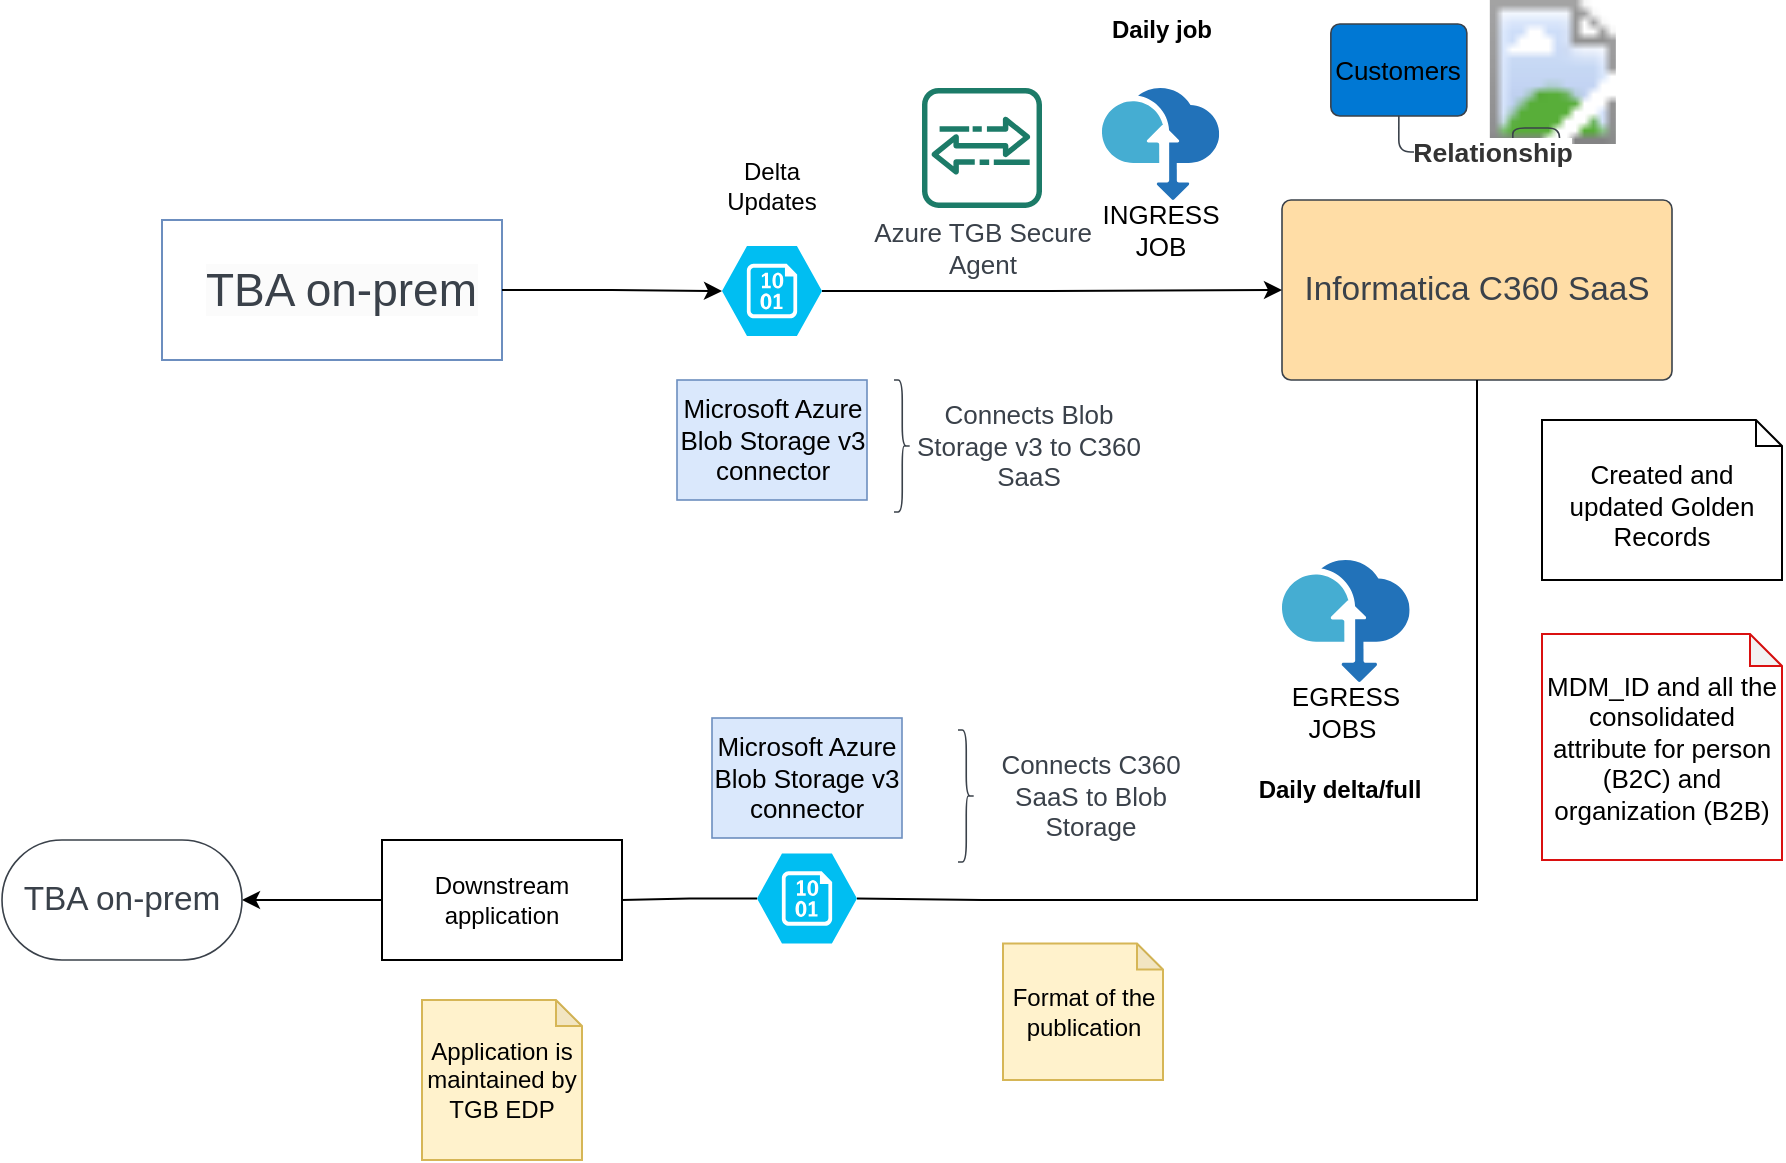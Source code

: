 <mxfile version="24.5.5" type="github" pages="2">
  <diagram name="option-1" id="xIKOyrkWzy8Dl_fA8WEf">
    <mxGraphModel dx="1050" dy="661" grid="1" gridSize="10" guides="1" tooltips="1" connect="1" arrows="1" fold="1" page="1" pageScale="1" pageWidth="1100" pageHeight="850" math="0" shadow="0">
      <root>
        <mxCell id="0" />
        <mxCell id="1" parent="0" />
        <mxCell id="UTLVXiV4EajCc-Q2aEKk-1" value="" style="rounded=0;whiteSpace=wrap;html=1;fillColor=default;strokeColor=#6c8ebf;" vertex="1" parent="1">
          <mxGeometry x="140" y="140" width="170" height="70" as="geometry" />
        </mxCell>
        <mxCell id="UTLVXiV4EajCc-Q2aEKk-2" style="edgeStyle=orthogonalEdgeStyle;rounded=0;orthogonalLoop=1;jettySize=auto;html=1;startArrow=none;" edge="1" parent="1" source="UTLVXiV4EajCc-Q2aEKk-36" target="UTLVXiV4EajCc-Q2aEKk-12">
          <mxGeometry relative="1" as="geometry">
            <Array as="points" />
          </mxGeometry>
        </mxCell>
        <mxCell id="UTLVXiV4EajCc-Q2aEKk-3" value="Informatica C360 SaaS" style="html=1;overflow=block;blockSpacing=1;whiteSpace=wrap;fontSize=16.7;fontColor=#3a414a;spacing=9;strokeColor=#3a414a;strokeOpacity=100;fillOpacity=100;rounded=1;absoluteArcSize=1;arcSize=9;fillColor=#ffdda6;strokeWidth=0.8;lucidId=FAfvqJk8E.Ea;" vertex="1" parent="1">
          <mxGeometry x="700" y="130" width="195" height="90" as="geometry" />
        </mxCell>
        <mxCell id="UTLVXiV4EajCc-Q2aEKk-10" value="" style="html=1;overflow=block;blockSpacing=1;whiteSpace=wrap;shape=mxgraph.aws4.agent2;labelPosition=center;verticalLabelPosition=bottom;align=center;verticalAlign=top;pointerEvents=1;fontSize=15;fontColor=#3a414a;spacing=0;strokeColor=#3a414a;strokeOpacity=100;rounded=1;absoluteArcSize=1;arcSize=9;fillColor=#1c7b68;strokeWidth=0.8;lucidId=bUlvb7MhZSi5;" vertex="1" parent="1">
          <mxGeometry x="520" y="74" width="60" height="60" as="geometry" />
        </mxCell>
        <mxCell id="UTLVXiV4EajCc-Q2aEKk-11" value="INGRESS JOB" style="overflow=block;blockSpacing=1;whiteSpace=wrap;aspect=fixed;html=1;points=[];align=center;verticalAlign=top;image;image=img/lib/mscae/Data_Box.svg;fontSize=13;spacing=0;strokeColor=#3a414a;strokeOpacity=100;rounded=1;absoluteArcSize=1;arcSize=9;fillColor=#45ADD2;strokeWidth=0.8;lucidId=rtmv1XBsKIsu;" vertex="1" parent="1">
          <mxGeometry x="610" y="74" width="58.6" height="56" as="geometry" />
        </mxCell>
        <mxCell id="UTLVXiV4EajCc-Q2aEKk-12" value="TBA on-prem" style="html=1;overflow=block;blockSpacing=1;whiteSpace=wrap;rounded=1;arcSize=50;fontSize=16.7;fontColor=#3a414a;spacing=3.8;strokeColor=#3a414a;strokeOpacity=100;fillOpacity=100;fillColor=default;strokeWidth=0.8;lucidId=_zfvtoaLD8R3;" vertex="1" parent="1">
          <mxGeometry x="60" y="450" width="120" height="60" as="geometry" />
        </mxCell>
        <mxCell id="UTLVXiV4EajCc-Q2aEKk-13" value="EGRESS JOBS&amp;nbsp;" style="overflow=block;blockSpacing=1;whiteSpace=wrap;aspect=fixed;html=1;points=[];align=center;verticalAlign=top;image;image=img/lib/mscae/Data_Box.svg;fontSize=13;spacing=0;strokeColor=#3a414a;strokeOpacity=100;rounded=1;absoluteArcSize=1;arcSize=9;fillColor=#45ADD2;strokeWidth=0.8;lucidId=rtmv1XBsKIsu;" vertex="1" parent="1">
          <mxGeometry x="700" y="310" width="63.84" height="61" as="geometry" />
        </mxCell>
        <mxCell id="UTLVXiV4EajCc-Q2aEKk-14" value="Created and updated Golden Records" style="shape=note2;boundedLbl=1;whiteSpace=wrap;html=1;size=13;verticalAlign=top;align=center;fontSize=13;" vertex="1" parent="1">
          <mxGeometry x="830" y="240" width="120" height="80" as="geometry" />
        </mxCell>
        <mxCell id="UTLVXiV4EajCc-Q2aEKk-15" value="MDM_ID and all the consolidated attribute for person (B2C) and organization (B2B)" style="shape=note;whiteSpace=wrap;html=1;backgroundOutline=1;darkOpacity=0.05;strokeColor=#da1010;fontSize=13;size=16;" vertex="1" parent="1">
          <mxGeometry x="830" y="347" width="120" height="113" as="geometry" />
        </mxCell>
        <mxCell id="UTLVXiV4EajCc-Q2aEKk-16" value="Customers" style="html=1;overflow=block;blockSpacing=1;whiteSpace=wrap;fontSize=13;spacing=0;strokeColor=#3a414a;strokeOpacity=100;rounded=1;absoluteArcSize=1;arcSize=9;fillColor=#0078d4;strokeWidth=0.8;lucidId=Y6fv7KWgEG-H;" vertex="1" parent="1">
          <mxGeometry x="724.42" y="42" width="68" height="46" as="geometry" />
        </mxCell>
        <mxCell id="UTLVXiV4EajCc-Q2aEKk-17" value="" style="html=1;overflow=block;blockSpacing=1;whiteSpace=wrap;shape=image;fontSize=13;spacing=3.8;strokeColor=none;strokeOpacity=100;strokeWidth=0;image=https://images.lucid.app/images/98843362-60f4-46ee-85de-753dc02aa09e/content;lucidId=MXlvsj6demjr;" vertex="1" parent="1">
          <mxGeometry x="799.42" y="30" width="72" height="72" as="geometry" />
        </mxCell>
        <mxCell id="UTLVXiV4EajCc-Q2aEKk-18" value="" style="html=1;jettySize=18;whiteSpace=wrap;fontSize=13;strokeColor=#3a414a;strokeOpacity=100;strokeWidth=0.8;rounded=1;arcSize=12;edgeStyle=orthogonalEdgeStyle;startArrow=none;endArrow=block;endFill=1;exitX=0.5;exitY=0.997;exitPerimeter=0;entryX=0.5;entryY=1;entryPerimeter=0;lucidId=~YlvwF8hCNBU;" edge="1" parent="1" source="UTLVXiV4EajCc-Q2aEKk-16">
          <mxGeometry width="100" height="100" relative="1" as="geometry">
            <Array as="points" />
            <mxPoint x="838.42" y="112" as="targetPoint" />
          </mxGeometry>
        </mxCell>
        <mxCell id="UTLVXiV4EajCc-Q2aEKk-19" value="Relationship" style="text;html=1;resizable=0;labelBackgroundColor=default;align=center;verticalAlign=middle;fontStyle=1;fontColor=#333333;fontSize=13.3;" vertex="1" parent="UTLVXiV4EajCc-Q2aEKk-18">
          <mxGeometry relative="1" as="geometry" />
        </mxCell>
        <mxCell id="UTLVXiV4EajCc-Q2aEKk-20" value="Microsoft Azure Blob Storage v3 connector" style="html=1;overflow=block;blockSpacing=1;whiteSpace=wrap;fontSize=13;spacing=0;strokeColor=#6c8ebf;strokeOpacity=100;fillOpacity=100;fillColor=#dae8fc;strokeWidth=0.8;lucidId=bUlvSHZIWZw~;" vertex="1" parent="1">
          <mxGeometry x="397.5" y="220" width="95" height="60" as="geometry" />
        </mxCell>
        <mxCell id="UTLVXiV4EajCc-Q2aEKk-21" value="" style="strokeColor=none;fillColor=none;whiteSpace=wrap;fontSize=12;fontColor=#3a414a;spacing=3.8;strokeOpacity=100;rounded=1;absoluteArcSize=1;arcSize=9;strokeWidth=0.8;html=1;" vertex="1" parent="1">
          <mxGeometry x="500" y="220" width="125" height="66" as="geometry" />
        </mxCell>
        <mxCell id="UTLVXiV4EajCc-Q2aEKk-22" value="" style="shape=curlyBracket;rounded=1;flipH=1;whiteSpace=wrap;fontSize=16.7;fontColor=#3a414a;spacing=3.8;strokeColor=#3a414a;strokeOpacity=100;strokeWidth=0.8;" vertex="1" parent="UTLVXiV4EajCc-Q2aEKk-21">
          <mxGeometry x="6" width="8.25" height="66" as="geometry" />
        </mxCell>
        <mxCell id="UTLVXiV4EajCc-Q2aEKk-23" value="Connects  Blob Storage v3 to C360 SaaS" style="strokeColor=none;fillColor=none;whiteSpace=wrap;fontSize=13;fontColor=#3a414a;spacing=3.8;strokeOpacity=100;rounded=1;absoluteArcSize=1;arcSize=9;strokeWidth=0.8;" vertex="1" parent="UTLVXiV4EajCc-Q2aEKk-21">
          <mxGeometry x="15.25" width="116.75" height="66" as="geometry" />
        </mxCell>
        <mxCell id="UTLVXiV4EajCc-Q2aEKk-24" value="" style="strokeColor=none;fillColor=none;whiteSpace=wrap;fontSize=16.7;fontColor=#3a414a;spacing=3.8;strokeOpacity=100;rounded=1;absoluteArcSize=1;arcSize=9;strokeWidth=0.8;html=1;" vertex="1" parent="1">
          <mxGeometry x="538" y="395" width="125" height="66" as="geometry" />
        </mxCell>
        <mxCell id="UTLVXiV4EajCc-Q2aEKk-25" value="" style="shape=curlyBracket;rounded=1;flipH=1;whiteSpace=wrap;fontSize=16.7;fontColor=#3a414a;spacing=3.8;strokeColor=#3a414a;strokeOpacity=100;strokeWidth=0.8;" vertex="1" parent="UTLVXiV4EajCc-Q2aEKk-24">
          <mxGeometry width="8.25" height="66" as="geometry" />
        </mxCell>
        <mxCell id="UTLVXiV4EajCc-Q2aEKk-26" value="Connects C360 SaaS to Blob Storage" style="strokeColor=none;fillColor=none;whiteSpace=wrap;fontSize=13;fontColor=#3a414a;spacing=3.8;strokeOpacity=100;rounded=1;absoluteArcSize=1;arcSize=9;strokeWidth=0.8;" vertex="1" parent="UTLVXiV4EajCc-Q2aEKk-24">
          <mxGeometry x="8.25" width="116.75" height="66" as="geometry" />
        </mxCell>
        <mxCell id="UTLVXiV4EajCc-Q2aEKk-27" value="Daily delta/full" style="text;html=1;strokeColor=none;fillColor=none;align=center;verticalAlign=middle;whiteSpace=wrap;rounded=0;fontStyle=1" vertex="1" parent="1">
          <mxGeometry x="668.6" y="410" width="120" height="30" as="geometry" />
        </mxCell>
        <mxCell id="UTLVXiV4EajCc-Q2aEKk-28" value="Daily job" style="text;html=1;strokeColor=none;fillColor=none;align=center;verticalAlign=middle;whiteSpace=wrap;rounded=0;fontStyle=1" vertex="1" parent="1">
          <mxGeometry x="580.0" y="30" width="120" height="30" as="geometry" />
        </mxCell>
        <mxCell id="UTLVXiV4EajCc-Q2aEKk-29" value="Microsoft Azure Blob Storage v3 connector" style="html=1;overflow=block;blockSpacing=1;whiteSpace=wrap;fontSize=13;spacing=0;strokeColor=#6c8ebf;strokeOpacity=100;fillOpacity=100;fillColor=#dae8fc;strokeWidth=0.8;lucidId=bUlvSHZIWZw~;" vertex="1" parent="1">
          <mxGeometry x="415" y="389" width="95" height="60" as="geometry" />
        </mxCell>
        <mxCell id="UTLVXiV4EajCc-Q2aEKk-30" value="" style="edgeStyle=orthogonalEdgeStyle;rounded=0;orthogonalLoop=1;jettySize=auto;html=1;endArrow=none;entryX=1;entryY=0.5;entryDx=0;entryDy=0;entryPerimeter=0;" edge="1" parent="1" source="UTLVXiV4EajCc-Q2aEKk-3" target="UTLVXiV4EajCc-Q2aEKk-31">
          <mxGeometry relative="1" as="geometry">
            <Array as="points">
              <mxPoint x="798" y="480" />
              <mxPoint x="550" y="480" />
            </Array>
            <mxPoint x="798" y="220" as="sourcePoint" />
            <mxPoint x="600" y="475" as="targetPoint" />
          </mxGeometry>
        </mxCell>
        <mxCell id="UTLVXiV4EajCc-Q2aEKk-31" value="" style="verticalLabelPosition=bottom;html=1;verticalAlign=top;align=center;strokeColor=none;fillColor=#00BEF2;shape=mxgraph.azure.storage_blob;" vertex="1" parent="1">
          <mxGeometry x="437.5" y="456.75" width="50" height="45" as="geometry" />
        </mxCell>
        <mxCell id="UTLVXiV4EajCc-Q2aEKk-33" value="Azure TGB Secure Agent" style="strokeColor=none;fillColor=none;whiteSpace=wrap;fontSize=13;fontColor=#3a414a;spacing=3.8;strokeOpacity=100;rounded=1;absoluteArcSize=1;arcSize=9;strokeWidth=0.8;" vertex="1" parent="1">
          <mxGeometry x="492" y="134" width="116.75" height="40" as="geometry" />
        </mxCell>
        <mxCell id="UTLVXiV4EajCc-Q2aEKk-46" style="edgeStyle=orthogonalEdgeStyle;rounded=0;orthogonalLoop=1;jettySize=auto;html=1;" edge="1" parent="1" source="UTLVXiV4EajCc-Q2aEKk-34" target="UTLVXiV4EajCc-Q2aEKk-3">
          <mxGeometry relative="1" as="geometry" />
        </mxCell>
        <mxCell id="UTLVXiV4EajCc-Q2aEKk-34" value="" style="verticalLabelPosition=bottom;html=1;verticalAlign=top;align=center;strokeColor=none;fillColor=#00BEF2;shape=mxgraph.azure.storage_blob;" vertex="1" parent="1">
          <mxGeometry x="420" y="153" width="50" height="45" as="geometry" />
        </mxCell>
        <mxCell id="UTLVXiV4EajCc-Q2aEKk-35" value="" style="edgeStyle=orthogonalEdgeStyle;rounded=0;orthogonalLoop=1;jettySize=auto;html=1;startArrow=none;endArrow=none;" edge="1" parent="1" source="UTLVXiV4EajCc-Q2aEKk-31" target="UTLVXiV4EajCc-Q2aEKk-36">
          <mxGeometry relative="1" as="geometry">
            <Array as="points" />
            <mxPoint x="438" y="479" as="sourcePoint" />
            <mxPoint x="200" y="479" as="targetPoint" />
          </mxGeometry>
        </mxCell>
        <mxCell id="UTLVXiV4EajCc-Q2aEKk-36" value="Downstream application" style="rounded=0;whiteSpace=wrap;html=1;" vertex="1" parent="1">
          <mxGeometry x="250" y="450" width="120" height="60" as="geometry" />
        </mxCell>
        <mxCell id="UTLVXiV4EajCc-Q2aEKk-37" value="Application is maintained by TGB EDP" style="shape=note;whiteSpace=wrap;html=1;backgroundOutline=1;darkOpacity=0.05;fillColor=#fff2cc;strokeColor=#d6b656;size=13;" vertex="1" parent="1">
          <mxGeometry x="270" y="530" width="80" height="80" as="geometry" />
        </mxCell>
        <mxCell id="UTLVXiV4EajCc-Q2aEKk-38" value="Format of the publication" style="shape=note;whiteSpace=wrap;html=1;backgroundOutline=1;darkOpacity=0.05;fillColor=#fff2cc;strokeColor=#d6b656;size=13;" vertex="1" parent="1">
          <mxGeometry x="560.5" y="501.75" width="80" height="68.25" as="geometry" />
        </mxCell>
        <mxCell id="UTLVXiV4EajCc-Q2aEKk-39" value="&lt;span style=&quot;color: rgb(58, 65, 74); font-family: Helvetica; font-size: 23px; font-style: normal; font-variant-ligatures: normal; font-variant-caps: normal; font-weight: 400; letter-spacing: normal; orphans: 2; text-align: center; text-indent: 0px; text-transform: none; widows: 2; word-spacing: 0px; -webkit-text-stroke-width: 0px; background-color: rgb(251, 251, 251); text-decoration-thickness: initial; text-decoration-style: initial; text-decoration-color: initial; float: none; display: inline !important;&quot;&gt;TBA on-prem&lt;/span&gt;" style="text;whiteSpace=wrap;html=1;fontSize=23;" vertex="1" parent="1">
          <mxGeometry x="160" y="155" width="140" height="40" as="geometry" />
        </mxCell>
        <mxCell id="UTLVXiV4EajCc-Q2aEKk-40" value="Delta Updates" style="text;html=1;strokeColor=none;fillColor=none;align=center;verticalAlign=middle;whiteSpace=wrap;rounded=0;" vertex="1" parent="1">
          <mxGeometry x="415" y="108" width="60" height="30" as="geometry" />
        </mxCell>
        <mxCell id="UTLVXiV4EajCc-Q2aEKk-47" style="edgeStyle=orthogonalEdgeStyle;rounded=0;orthogonalLoop=1;jettySize=auto;html=1;exitX=1;exitY=0.5;exitDx=0;exitDy=0;entryX=0;entryY=0.5;entryDx=0;entryDy=0;entryPerimeter=0;" edge="1" parent="1" source="UTLVXiV4EajCc-Q2aEKk-1" target="UTLVXiV4EajCc-Q2aEKk-34">
          <mxGeometry relative="1" as="geometry" />
        </mxCell>
      </root>
    </mxGraphModel>
  </diagram>
  <diagram id="GwSDyWFpAkEhWZ1KW3pI" name="Page-2">
    <mxGraphModel dx="1050" dy="661" grid="1" gridSize="10" guides="1" tooltips="1" connect="1" arrows="1" fold="1" page="1" pageScale="1" pageWidth="1100" pageHeight="850" math="0" shadow="0">
      <root>
        <mxCell id="0" />
        <mxCell id="1" parent="0" />
        <mxCell id="33QZVExdqFNLATZnmr2U-38" style="edgeStyle=orthogonalEdgeStyle;rounded=0;orthogonalLoop=1;jettySize=auto;html=1;" edge="1" parent="1" source="33QZVExdqFNLATZnmr2U-1">
          <mxGeometry relative="1" as="geometry">
            <mxPoint x="410" y="175" as="targetPoint" />
          </mxGeometry>
        </mxCell>
        <mxCell id="33QZVExdqFNLATZnmr2U-1" value="" style="rounded=0;whiteSpace=wrap;html=1;fillColor=default;strokeColor=#6c8ebf;" vertex="1" parent="1">
          <mxGeometry x="140" y="140" width="170" height="70" as="geometry" />
        </mxCell>
        <mxCell id="33QZVExdqFNLATZnmr2U-2" style="edgeStyle=orthogonalEdgeStyle;rounded=0;orthogonalLoop=1;jettySize=auto;html=1;startArrow=none;" edge="1" parent="1" source="33QZVExdqFNLATZnmr2U-30" target="33QZVExdqFNLATZnmr2U-6">
          <mxGeometry relative="1" as="geometry">
            <Array as="points" />
          </mxGeometry>
        </mxCell>
        <mxCell id="33QZVExdqFNLATZnmr2U-3" value="Informatica C360 SaaS" style="html=1;overflow=block;blockSpacing=1;whiteSpace=wrap;fontSize=16.7;fontColor=#3a414a;spacing=9;strokeColor=#3a414a;strokeOpacity=100;fillOpacity=100;rounded=1;absoluteArcSize=1;arcSize=9;fillColor=#ffdda6;strokeWidth=0.8;lucidId=FAfvqJk8E.Ea;" vertex="1" parent="1">
          <mxGeometry x="700" y="130" width="195" height="90" as="geometry" />
        </mxCell>
        <mxCell id="33QZVExdqFNLATZnmr2U-4" value="" style="html=1;overflow=block;blockSpacing=1;whiteSpace=wrap;shape=mxgraph.aws4.agent2;labelPosition=center;verticalLabelPosition=bottom;align=center;verticalAlign=top;pointerEvents=1;fontSize=15;fontColor=#3a414a;spacing=0;strokeColor=#3a414a;strokeOpacity=100;rounded=1;absoluteArcSize=1;arcSize=9;fillColor=#1c7b68;strokeWidth=0.8;lucidId=bUlvb7MhZSi5;" vertex="1" parent="1">
          <mxGeometry x="520" y="74" width="60" height="60" as="geometry" />
        </mxCell>
        <mxCell id="33QZVExdqFNLATZnmr2U-5" value="INGRESS JOB" style="overflow=block;blockSpacing=1;whiteSpace=wrap;aspect=fixed;html=1;points=[];align=center;verticalAlign=top;image;image=img/lib/mscae/Data_Box.svg;fontSize=13;spacing=0;strokeColor=#3a414a;strokeOpacity=100;rounded=1;absoluteArcSize=1;arcSize=9;fillColor=#45ADD2;strokeWidth=0.8;lucidId=rtmv1XBsKIsu;" vertex="1" parent="1">
          <mxGeometry x="610" y="74" width="58.6" height="56" as="geometry" />
        </mxCell>
        <mxCell id="33QZVExdqFNLATZnmr2U-6" value="TBA on-prem" style="html=1;overflow=block;blockSpacing=1;whiteSpace=wrap;rounded=1;arcSize=50;fontSize=16.7;fontColor=#3a414a;spacing=3.8;strokeColor=#3a414a;strokeOpacity=100;fillOpacity=100;fillColor=default;strokeWidth=0.8;lucidId=_zfvtoaLD8R3;" vertex="1" parent="1">
          <mxGeometry x="60" y="450" width="120" height="60" as="geometry" />
        </mxCell>
        <mxCell id="33QZVExdqFNLATZnmr2U-7" value="EGRESS JOBS&amp;nbsp;" style="overflow=block;blockSpacing=1;whiteSpace=wrap;aspect=fixed;html=1;points=[];align=center;verticalAlign=top;image;image=img/lib/mscae/Data_Box.svg;fontSize=13;spacing=0;strokeColor=#3a414a;strokeOpacity=100;rounded=1;absoluteArcSize=1;arcSize=9;fillColor=#45ADD2;strokeWidth=0.8;lucidId=rtmv1XBsKIsu;" vertex="1" parent="1">
          <mxGeometry x="700" y="310" width="63.84" height="61" as="geometry" />
        </mxCell>
        <mxCell id="33QZVExdqFNLATZnmr2U-8" value="Created and updated Golden Records" style="shape=note2;boundedLbl=1;whiteSpace=wrap;html=1;size=13;verticalAlign=top;align=center;fontSize=13;" vertex="1" parent="1">
          <mxGeometry x="830" y="240" width="120" height="80" as="geometry" />
        </mxCell>
        <mxCell id="33QZVExdqFNLATZnmr2U-9" value="MDM_ID and all the consolidated attribute for person (B2C) and organization (B2B)" style="shape=note;whiteSpace=wrap;html=1;backgroundOutline=1;darkOpacity=0.05;strokeColor=#da1010;fontSize=13;size=16;" vertex="1" parent="1">
          <mxGeometry x="830" y="347" width="120" height="113" as="geometry" />
        </mxCell>
        <mxCell id="33QZVExdqFNLATZnmr2U-10" value="Customers" style="html=1;overflow=block;blockSpacing=1;whiteSpace=wrap;fontSize=13;spacing=0;strokeColor=#3a414a;strokeOpacity=100;rounded=1;absoluteArcSize=1;arcSize=9;fillColor=#0078d4;strokeWidth=0.8;lucidId=Y6fv7KWgEG-H;" vertex="1" parent="1">
          <mxGeometry x="724.42" y="42" width="68" height="46" as="geometry" />
        </mxCell>
        <mxCell id="33QZVExdqFNLATZnmr2U-11" value="" style="html=1;overflow=block;blockSpacing=1;whiteSpace=wrap;shape=image;fontSize=13;spacing=3.8;strokeColor=none;strokeOpacity=100;strokeWidth=0;image=https://images.lucid.app/images/98843362-60f4-46ee-85de-753dc02aa09e/content;lucidId=MXlvsj6demjr;" vertex="1" parent="1">
          <mxGeometry x="799.42" y="30" width="72" height="72" as="geometry" />
        </mxCell>
        <mxCell id="33QZVExdqFNLATZnmr2U-12" value="" style="html=1;jettySize=18;whiteSpace=wrap;fontSize=13;strokeColor=#3a414a;strokeOpacity=100;strokeWidth=0.8;rounded=1;arcSize=12;edgeStyle=orthogonalEdgeStyle;startArrow=none;endArrow=block;endFill=1;exitX=0.5;exitY=0.997;exitPerimeter=0;entryX=0.5;entryY=1;entryPerimeter=0;lucidId=~YlvwF8hCNBU;" edge="1" parent="1" source="33QZVExdqFNLATZnmr2U-10">
          <mxGeometry width="100" height="100" relative="1" as="geometry">
            <Array as="points" />
            <mxPoint x="838.42" y="112" as="targetPoint" />
          </mxGeometry>
        </mxCell>
        <mxCell id="33QZVExdqFNLATZnmr2U-13" value="Relationship" style="text;html=1;resizable=0;labelBackgroundColor=default;align=center;verticalAlign=middle;fontStyle=1;fontColor=#333333;fontSize=13.3;" vertex="1" parent="33QZVExdqFNLATZnmr2U-12">
          <mxGeometry relative="1" as="geometry" />
        </mxCell>
        <mxCell id="33QZVExdqFNLATZnmr2U-14" value="AWS S3 Connectors" style="html=1;overflow=block;blockSpacing=1;whiteSpace=wrap;fontSize=13;spacing=0;strokeColor=#6c8ebf;strokeOpacity=100;fillOpacity=100;fillColor=#dae8fc;strokeWidth=0.8;lucidId=bUlvSHZIWZw~;" vertex="1" parent="1">
          <mxGeometry x="397.5" y="244" width="95" height="60" as="geometry" />
        </mxCell>
        <mxCell id="33QZVExdqFNLATZnmr2U-15" value="" style="strokeColor=none;fillColor=none;whiteSpace=wrap;fontSize=12;fontColor=#3a414a;spacing=3.8;strokeOpacity=100;rounded=1;absoluteArcSize=1;arcSize=9;strokeWidth=0.8;html=1;" vertex="1" parent="1">
          <mxGeometry x="500" y="220" width="125" height="66" as="geometry" />
        </mxCell>
        <mxCell id="33QZVExdqFNLATZnmr2U-16" value="" style="shape=curlyBracket;rounded=1;flipH=1;whiteSpace=wrap;fontSize=16.7;fontColor=#3a414a;spacing=3.8;strokeColor=#3a414a;strokeOpacity=100;strokeWidth=0.8;" vertex="1" parent="33QZVExdqFNLATZnmr2U-15">
          <mxGeometry x="6" width="8.25" height="66" as="geometry" />
        </mxCell>
        <mxCell id="33QZVExdqFNLATZnmr2U-17" value="Connects  S3 bucket to C360 SaaS" style="strokeColor=none;fillColor=none;whiteSpace=wrap;fontSize=13;fontColor=#3a414a;spacing=3.8;strokeOpacity=100;rounded=1;absoluteArcSize=1;arcSize=9;strokeWidth=0.8;" vertex="1" parent="33QZVExdqFNLATZnmr2U-15">
          <mxGeometry x="15.25" width="116.75" height="66" as="geometry" />
        </mxCell>
        <mxCell id="33QZVExdqFNLATZnmr2U-18" value="" style="strokeColor=none;fillColor=none;whiteSpace=wrap;fontSize=16.7;fontColor=#3a414a;spacing=3.8;strokeOpacity=100;rounded=1;absoluteArcSize=1;arcSize=9;strokeWidth=0.8;html=1;" vertex="1" parent="1">
          <mxGeometry x="538" y="395" width="125" height="66" as="geometry" />
        </mxCell>
        <mxCell id="33QZVExdqFNLATZnmr2U-19" value="" style="shape=curlyBracket;rounded=1;flipH=1;whiteSpace=wrap;fontSize=16.7;fontColor=#3a414a;spacing=3.8;strokeColor=#3a414a;strokeOpacity=100;strokeWidth=0.8;" vertex="1" parent="33QZVExdqFNLATZnmr2U-18">
          <mxGeometry width="8.25" height="66" as="geometry" />
        </mxCell>
        <mxCell id="33QZVExdqFNLATZnmr2U-20" value="Connects C360 SaaS to S3 bucket" style="strokeColor=none;fillColor=none;whiteSpace=wrap;fontSize=13;fontColor=#3a414a;spacing=3.8;strokeOpacity=100;rounded=1;absoluteArcSize=1;arcSize=9;strokeWidth=0.8;" vertex="1" parent="33QZVExdqFNLATZnmr2U-18">
          <mxGeometry x="8.25" width="116.75" height="66" as="geometry" />
        </mxCell>
        <mxCell id="33QZVExdqFNLATZnmr2U-21" value="Daily delta/full" style="text;html=1;strokeColor=none;fillColor=none;align=center;verticalAlign=middle;whiteSpace=wrap;rounded=0;fontStyle=1" vertex="1" parent="1">
          <mxGeometry x="668.6" y="410" width="120" height="30" as="geometry" />
        </mxCell>
        <mxCell id="33QZVExdqFNLATZnmr2U-22" value="Daily job" style="text;html=1;strokeColor=none;fillColor=none;align=center;verticalAlign=middle;whiteSpace=wrap;rounded=0;fontStyle=1" vertex="1" parent="1">
          <mxGeometry x="580.0" y="30" width="120" height="30" as="geometry" />
        </mxCell>
        <mxCell id="33QZVExdqFNLATZnmr2U-23" value="AWS 3 connectors" style="html=1;overflow=block;blockSpacing=1;whiteSpace=wrap;fontSize=13;spacing=0;strokeColor=#6c8ebf;strokeOpacity=100;fillOpacity=100;fillColor=#dae8fc;strokeWidth=0.8;lucidId=bUlvSHZIWZw~;" vertex="1" parent="1">
          <mxGeometry x="415" y="389" width="95" height="60" as="geometry" />
        </mxCell>
        <mxCell id="33QZVExdqFNLATZnmr2U-24" value="" style="edgeStyle=orthogonalEdgeStyle;rounded=0;orthogonalLoop=1;jettySize=auto;html=1;endArrow=none;entryX=1;entryY=0.5;entryDx=0;entryDy=0;entryPerimeter=0;" edge="1" parent="1" source="33QZVExdqFNLATZnmr2U-3">
          <mxGeometry relative="1" as="geometry">
            <Array as="points">
              <mxPoint x="798" y="480" />
              <mxPoint x="550" y="480" />
            </Array>
            <mxPoint x="798" y="220" as="sourcePoint" />
            <mxPoint x="487.5" y="479.25" as="targetPoint" />
          </mxGeometry>
        </mxCell>
        <mxCell id="33QZVExdqFNLATZnmr2U-26" value="Azure TGB Secure Agent" style="strokeColor=none;fillColor=none;whiteSpace=wrap;fontSize=13;fontColor=#3a414a;spacing=3.8;strokeOpacity=100;rounded=1;absoluteArcSize=1;arcSize=9;strokeWidth=0.8;" vertex="1" parent="1">
          <mxGeometry x="492" y="134" width="116.75" height="40" as="geometry" />
        </mxCell>
        <mxCell id="33QZVExdqFNLATZnmr2U-27" style="edgeStyle=orthogonalEdgeStyle;rounded=0;orthogonalLoop=1;jettySize=auto;html=1;" edge="1" parent="1" target="33QZVExdqFNLATZnmr2U-3">
          <mxGeometry relative="1" as="geometry">
            <mxPoint x="470" y="175.5" as="sourcePoint" />
          </mxGeometry>
        </mxCell>
        <mxCell id="33QZVExdqFNLATZnmr2U-29" value="" style="edgeStyle=orthogonalEdgeStyle;rounded=0;orthogonalLoop=1;jettySize=auto;html=1;startArrow=none;endArrow=none;" edge="1" parent="1" target="33QZVExdqFNLATZnmr2U-30">
          <mxGeometry relative="1" as="geometry">
            <Array as="points" />
            <mxPoint x="437.5" y="479.3" as="sourcePoint" />
            <mxPoint x="200" y="479" as="targetPoint" />
          </mxGeometry>
        </mxCell>
        <mxCell id="33QZVExdqFNLATZnmr2U-30" value="Downstream application" style="rounded=0;whiteSpace=wrap;html=1;" vertex="1" parent="1">
          <mxGeometry x="250" y="450" width="120" height="60" as="geometry" />
        </mxCell>
        <mxCell id="33QZVExdqFNLATZnmr2U-31" value="Application is maintained by TGB EDP" style="shape=note;whiteSpace=wrap;html=1;backgroundOutline=1;darkOpacity=0.05;fillColor=#fff2cc;strokeColor=#d6b656;size=13;" vertex="1" parent="1">
          <mxGeometry x="270" y="530" width="80" height="80" as="geometry" />
        </mxCell>
        <mxCell id="33QZVExdqFNLATZnmr2U-32" value="Format of the publication" style="shape=note;whiteSpace=wrap;html=1;backgroundOutline=1;darkOpacity=0.05;fillColor=#fff2cc;strokeColor=#d6b656;size=13;" vertex="1" parent="1">
          <mxGeometry x="560.5" y="501.75" width="80" height="68.25" as="geometry" />
        </mxCell>
        <mxCell id="33QZVExdqFNLATZnmr2U-33" value="&lt;span style=&quot;color: rgb(58, 65, 74); font-family: Helvetica; font-size: 23px; font-style: normal; font-variant-ligatures: normal; font-variant-caps: normal; font-weight: 400; letter-spacing: normal; orphans: 2; text-align: center; text-indent: 0px; text-transform: none; widows: 2; word-spacing: 0px; -webkit-text-stroke-width: 0px; background-color: rgb(251, 251, 251); text-decoration-thickness: initial; text-decoration-style: initial; text-decoration-color: initial; float: none; display: inline !important;&quot;&gt;TBA on-prem&lt;/span&gt;" style="text;whiteSpace=wrap;html=1;fontSize=23;" vertex="1" parent="1">
          <mxGeometry x="160" y="155" width="140" height="40" as="geometry" />
        </mxCell>
        <mxCell id="33QZVExdqFNLATZnmr2U-34" value="Delta Updates" style="text;html=1;strokeColor=none;fillColor=none;align=center;verticalAlign=middle;whiteSpace=wrap;rounded=0;" vertex="1" parent="1">
          <mxGeometry x="330" y="125" width="60" height="30" as="geometry" />
        </mxCell>
        <mxCell id="33QZVExdqFNLATZnmr2U-37" value="Amazon S3" style="sketch=0;outlineConnect=0;fontColor=#232F3E;gradientColor=none;strokeColor=#ffffff;fillColor=#232F3E;dashed=0;verticalLabelPosition=middle;verticalAlign=bottom;align=center;html=1;whiteSpace=wrap;fontSize=10;fontStyle=1;spacing=3;shape=mxgraph.aws4.productIcon;prIcon=mxgraph.aws4.s3;" vertex="1" parent="1">
          <mxGeometry x="412.5" y="134" width="75" height="100" as="geometry" />
        </mxCell>
        <mxCell id="33QZVExdqFNLATZnmr2U-39" value="Amazon S3" style="sketch=0;outlineConnect=0;fontColor=#232F3E;gradientColor=none;strokeColor=#ffffff;fillColor=#232F3E;dashed=0;verticalLabelPosition=middle;verticalAlign=bottom;align=center;html=1;whiteSpace=wrap;fontSize=10;fontStyle=1;spacing=3;shape=mxgraph.aws4.productIcon;prIcon=mxgraph.aws4.s3;" vertex="1" parent="1">
          <mxGeometry x="437.5" y="459" width="55" height="71" as="geometry" />
        </mxCell>
      </root>
    </mxGraphModel>
  </diagram>
</mxfile>
